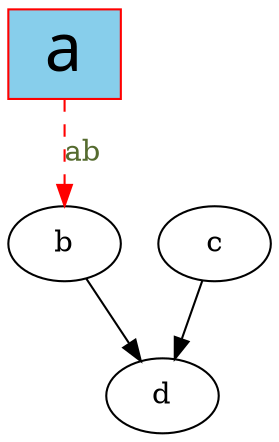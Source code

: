 digraph {
    a[shape="record",style="filled",color="red",fillcolor="skyblue",fontname="Kai",fontsize=32];
    b;
    c;
    d;
    a -> b[label="ab",color="red",fontcolor="darkolivegreen",style="dashed"];
    b -> d;
    c -> d;
}
